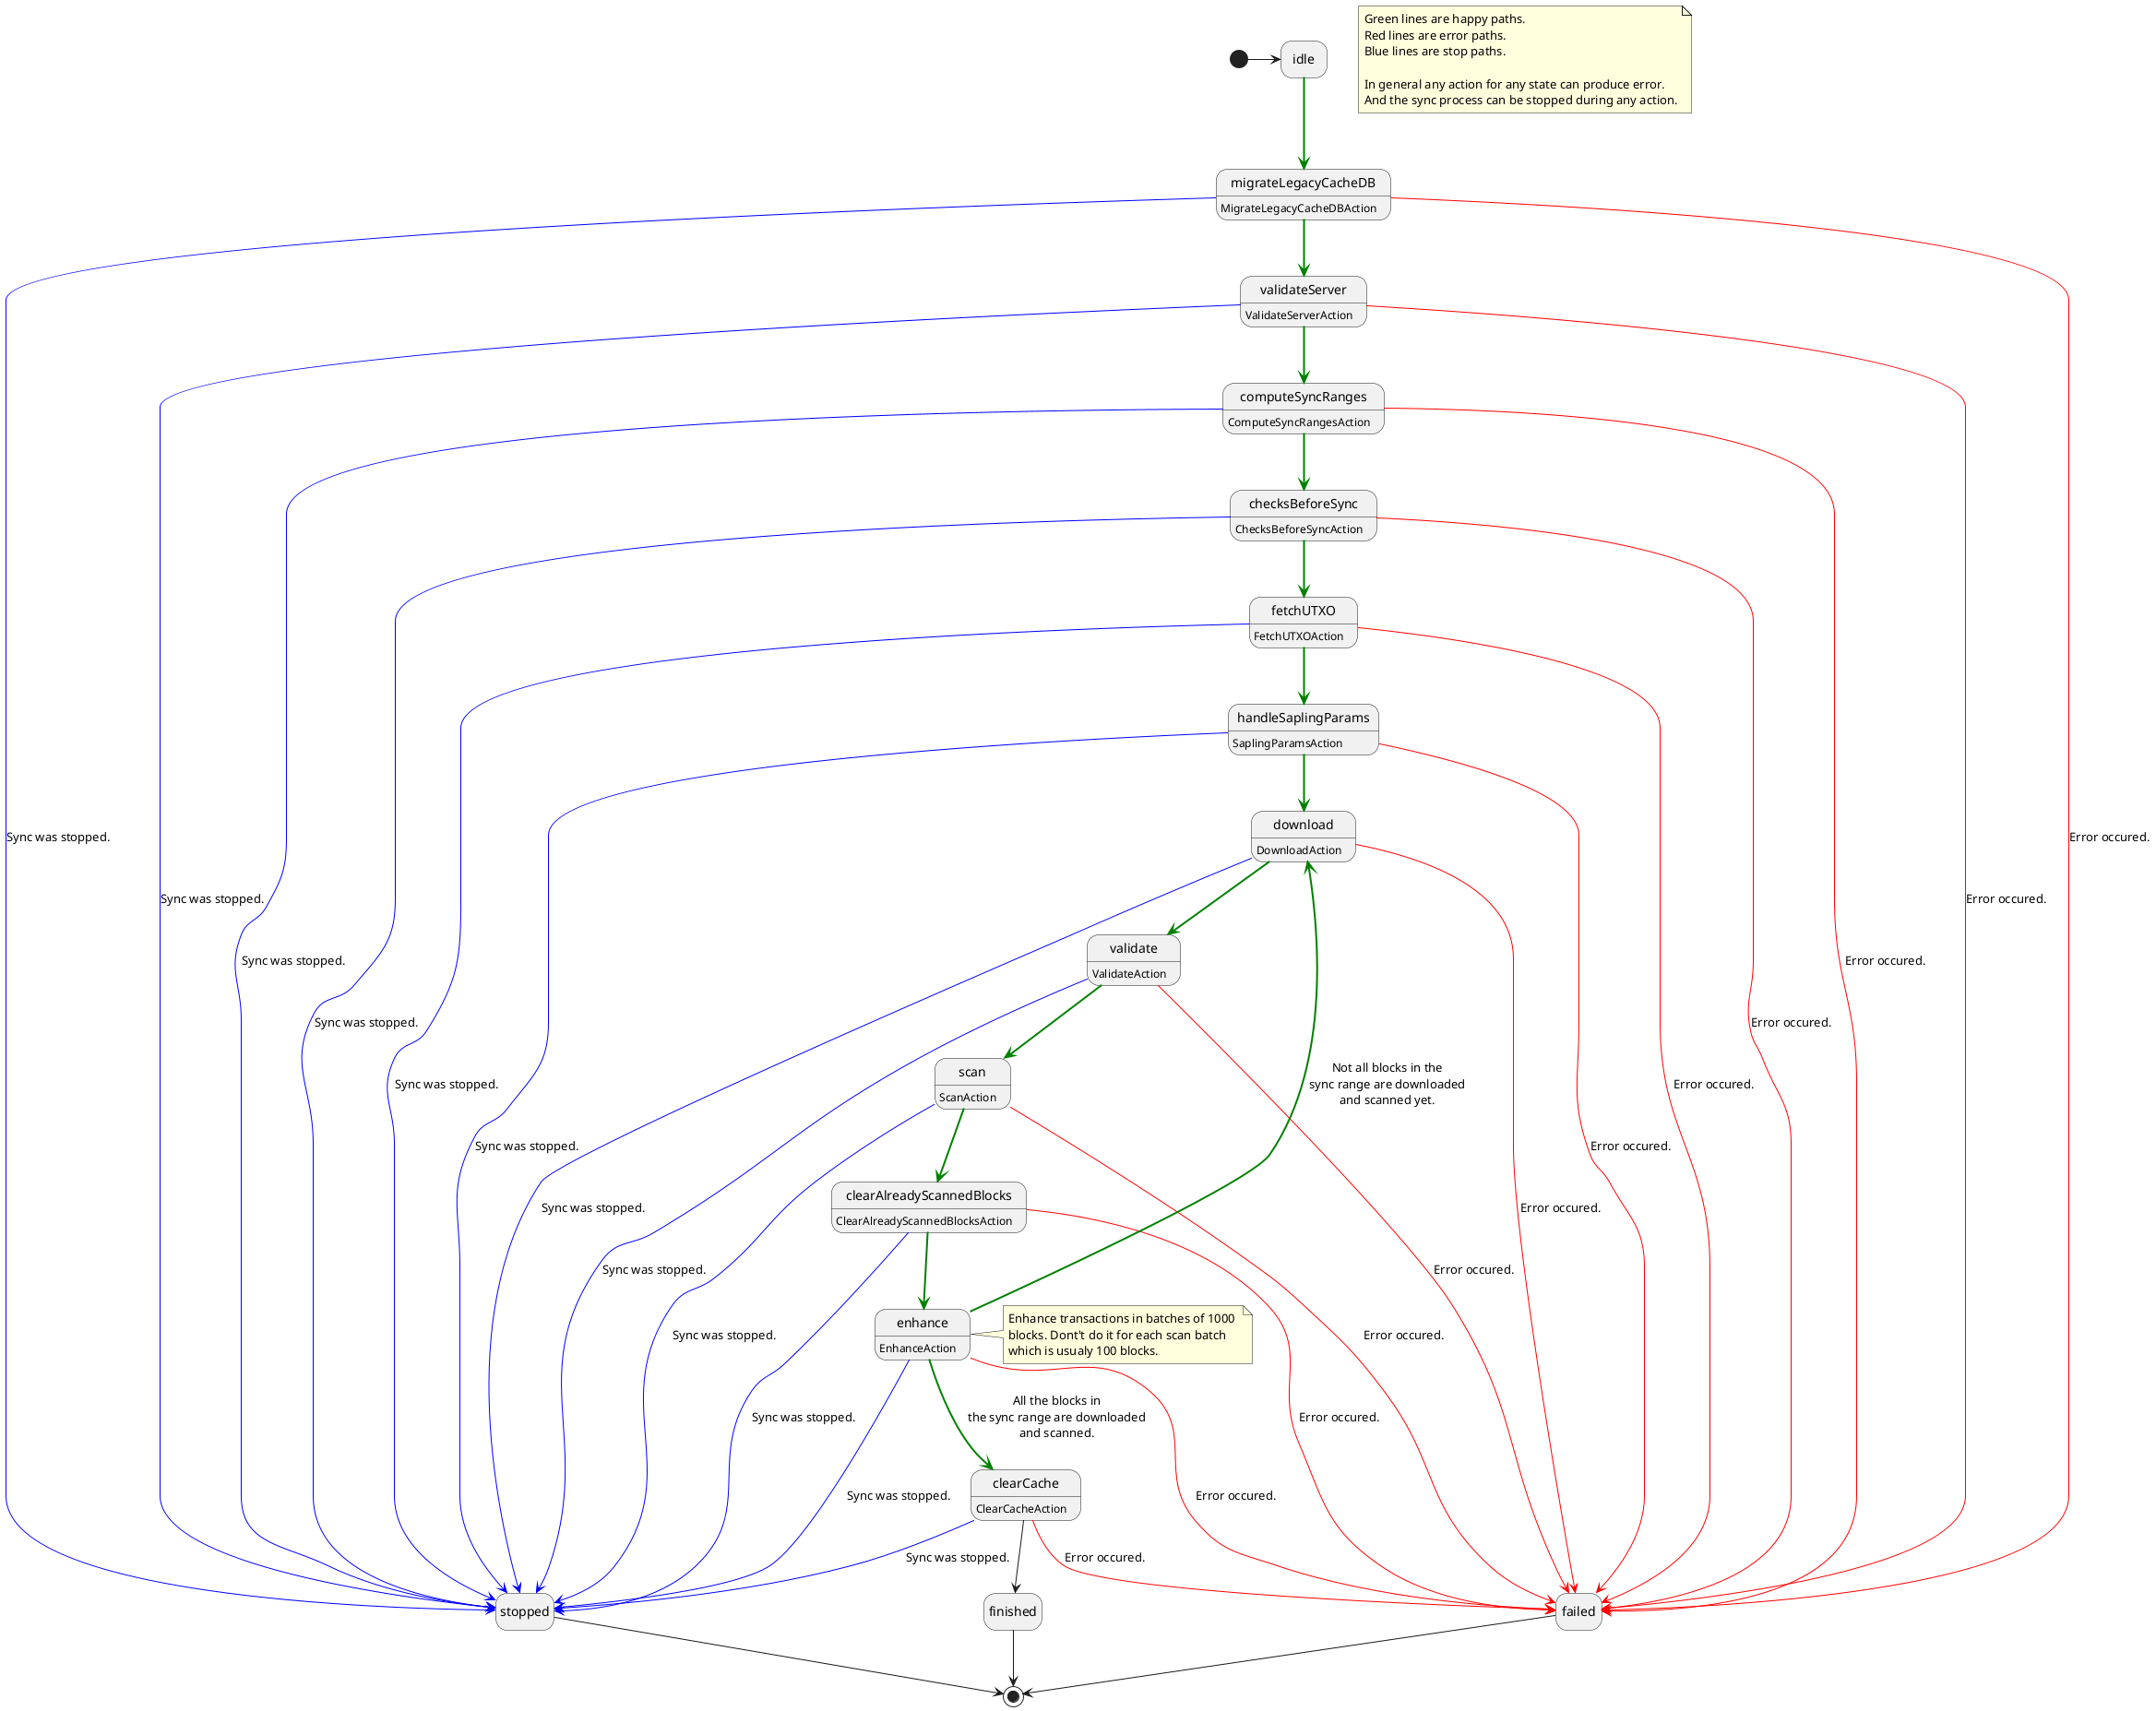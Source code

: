 @startuml
hide empty description

note as Lines
    Green lines are happy paths. 
    Red lines are error paths.
    Blue lines are stop paths.

    In general any action for any state can produce error.
    And the sync process can be stopped during any action.
end note


[*] -> idle

idle -[#green,bold]-> migrateLegacyCacheDB

migrateLegacyCacheDB : MigrateLegacyCacheDBAction
migrateLegacyCacheDB -[#green,bold]-> validateServer
migrateLegacyCacheDB -[#red]-> failed : Error occured.
migrateLegacyCacheDB -[#blue]-> stopped : Sync was stopped.

validateServer : ValidateServerAction
validateServer -[#green,bold]-> computeSyncRanges
validateServer -[#red]-> failed : Error occured.
validateServer -[#blue]-> stopped : Sync was stopped.

computeSyncRanges : ComputeSyncRangesAction
computeSyncRanges -[#green,bold]-> checksBeforeSync
computeSyncRanges -[#red]-> failed : Error occured.
computeSyncRanges -[#blue]-> stopped : Sync was stopped.

checksBeforeSync : ChecksBeforeSyncAction
checksBeforeSync -[#green,bold]-> fetchUTXO
checksBeforeSync -[#red]-> failed : Error occured.
checksBeforeSync -[#blue]-> stopped : Sync was stopped.

fetchUTXO : FetchUTXOAction
fetchUTXO -[#green,bold]-> handleSaplingParams
fetchUTXO -[#red]-> failed : Error occured.
fetchUTXO -[#blue]-> stopped : Sync was stopped.

handleSaplingParams : SaplingParamsAction
handleSaplingParams -[#green,bold]-> download
handleSaplingParams -[#red]-> failed : Error occured.
handleSaplingParams -[#blue]-> stopped : Sync was stopped.

download : DownloadAction
download -[#green,bold]-> validate
download -[#red]-> failed : Error occured.
download -[#blue]-> stopped : Sync was stopped.

validate : ValidateAction
validate -[#green,bold]-> scan
validate -[#red]-> failed : Error occured.
validate -[#blue]-> stopped : Sync was stopped.

scan : ScanAction
scan -[#green,bold]-> clearAlreadyScannedBlocks
scan -[#red]-> failed : Error occured.
scan -[#blue]-> stopped : Sync was stopped.

clearAlreadyScannedBlocks : ClearAlreadyScannedBlocksAction
clearAlreadyScannedBlocks -[#green,bold]-> enhance
clearAlreadyScannedBlocks -[#red]-> failed : Error occured.
clearAlreadyScannedBlocks -[#blue]-> stopped : Sync was stopped.

enhance : EnhanceAction
enhance -[#green,bold]-> download : Not all blocks in the\nsync range are downloaded\nand scanned yet.
enhance -[#green,bold]-> clearCache : All the blocks in\nthe sync range are downloaded\nand scanned.
enhance -[#red]-> failed : Error occured.
enhance -[#blue]-> stopped : Sync was stopped.

note right of enhance
    Enhance transactions in batches of 1000 
    blocks. Dont't do it for each scan batch 
    which is usualy 100 blocks.
end note

clearCache : ClearCacheAction
clearCache --> finished
clearCache -[#red]-> failed : Error occured.
clearCache -[#blue]-> stopped : Sync was stopped.

finished --> [*]
failed --> [*]
stopped --> [*]

@enduml

